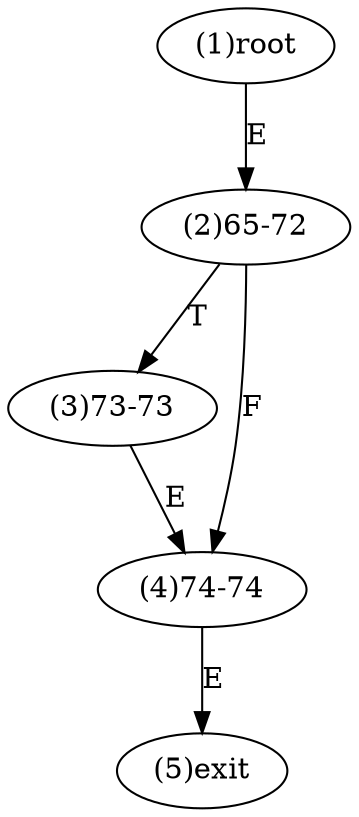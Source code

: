 digraph "" { 
1[ label="(1)root"];
2[ label="(2)65-72"];
3[ label="(3)73-73"];
4[ label="(4)74-74"];
5[ label="(5)exit"];
1->2[ label="E"];
2->4[ label="F"];
2->3[ label="T"];
3->4[ label="E"];
4->5[ label="E"];
}